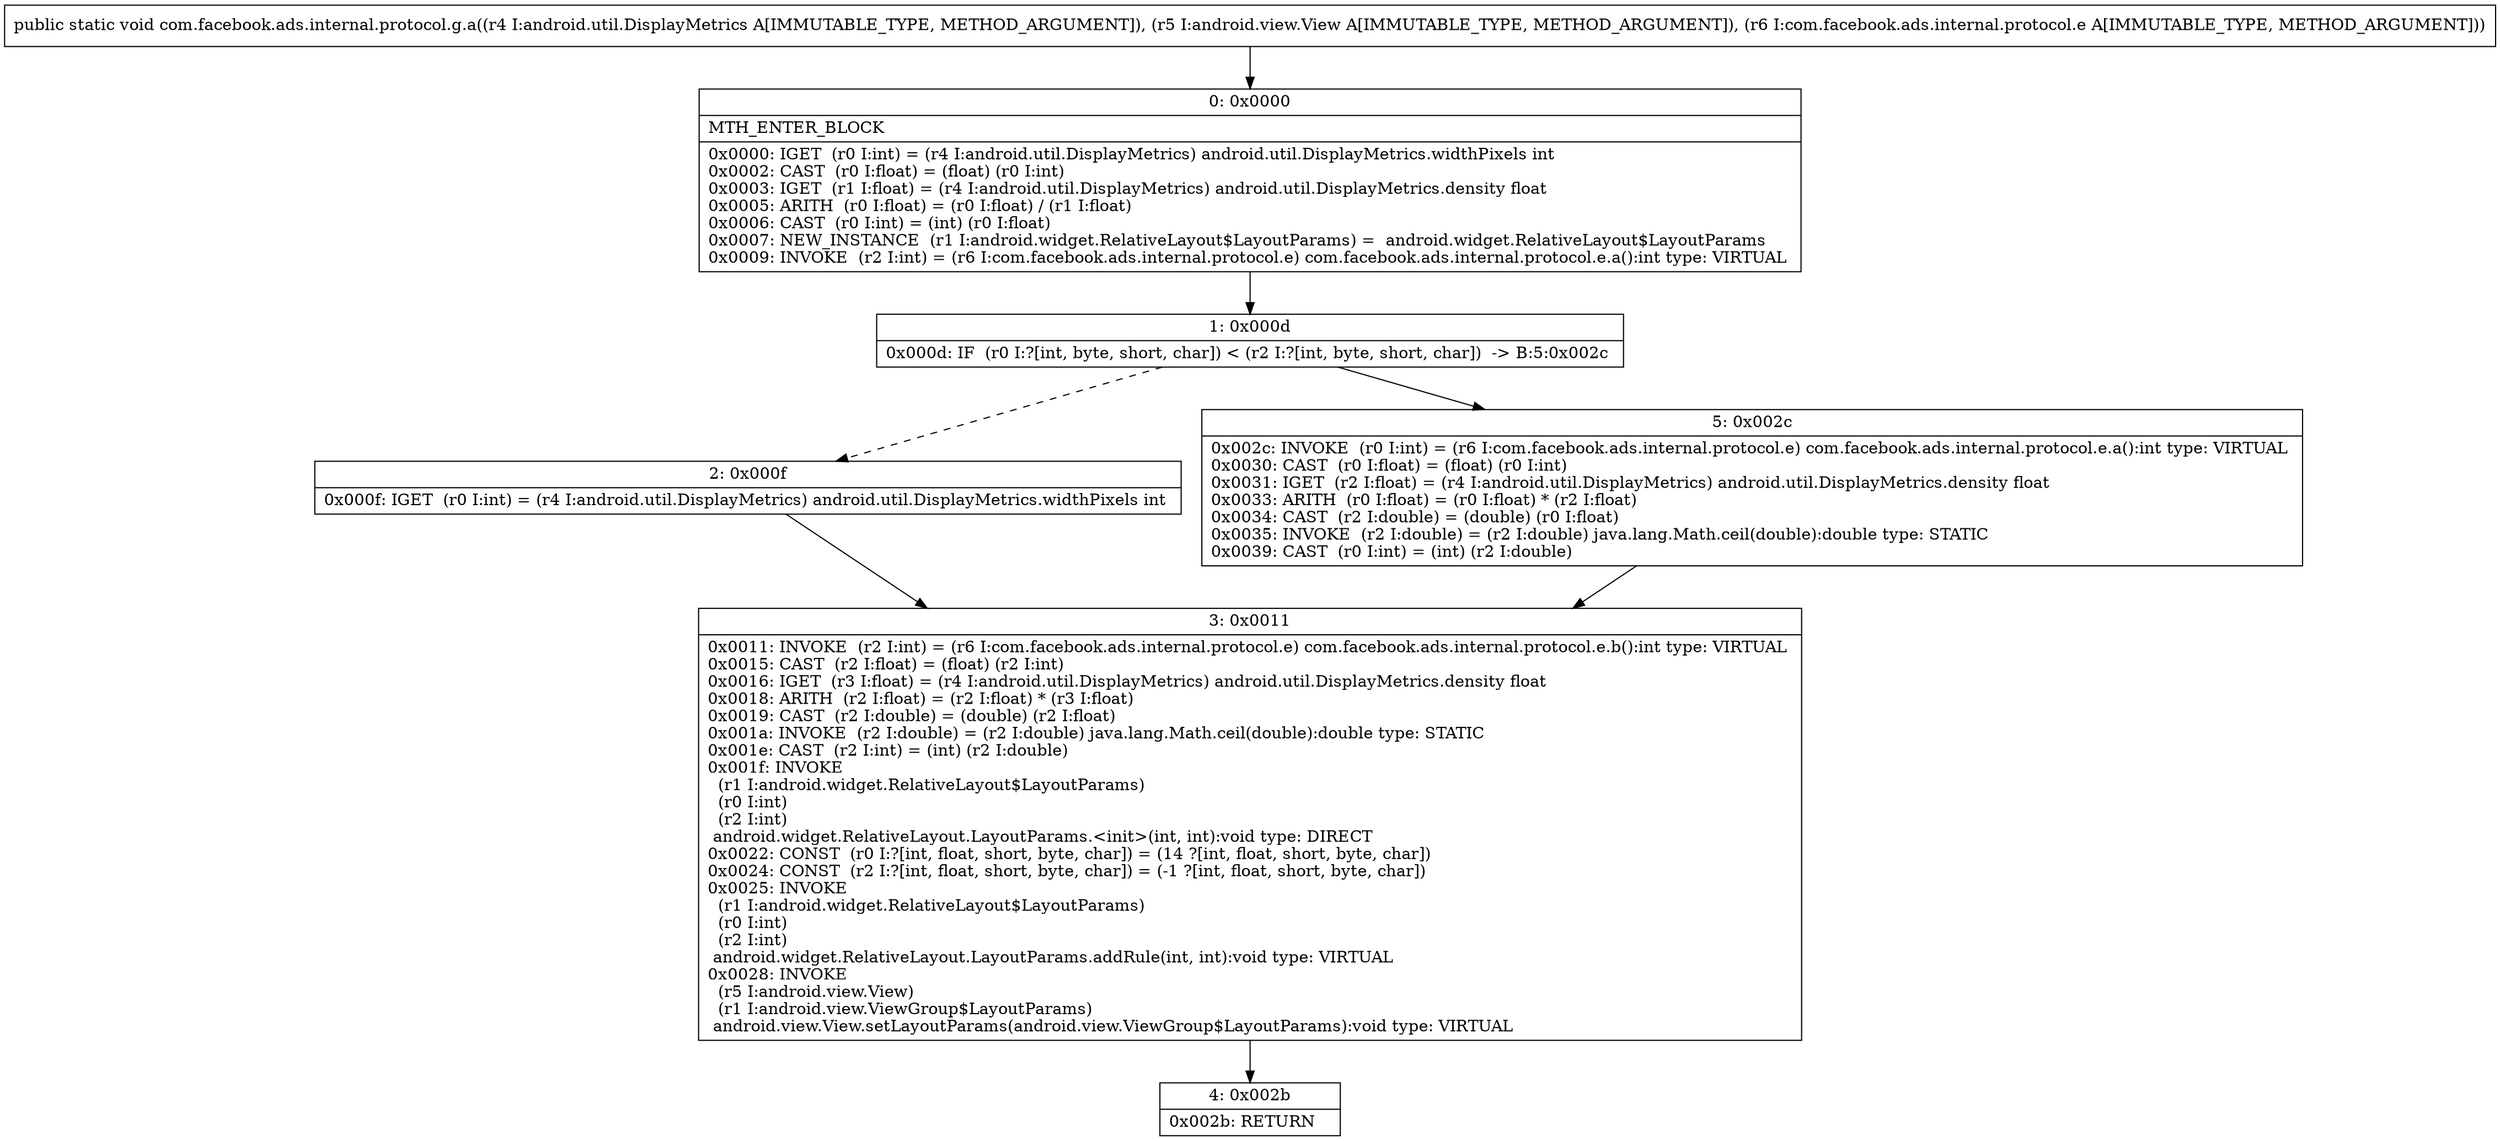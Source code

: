 digraph "CFG forcom.facebook.ads.internal.protocol.g.a(Landroid\/util\/DisplayMetrics;Landroid\/view\/View;Lcom\/facebook\/ads\/internal\/protocol\/e;)V" {
Node_0 [shape=record,label="{0\:\ 0x0000|MTH_ENTER_BLOCK\l|0x0000: IGET  (r0 I:int) = (r4 I:android.util.DisplayMetrics) android.util.DisplayMetrics.widthPixels int \l0x0002: CAST  (r0 I:float) = (float) (r0 I:int) \l0x0003: IGET  (r1 I:float) = (r4 I:android.util.DisplayMetrics) android.util.DisplayMetrics.density float \l0x0005: ARITH  (r0 I:float) = (r0 I:float) \/ (r1 I:float) \l0x0006: CAST  (r0 I:int) = (int) (r0 I:float) \l0x0007: NEW_INSTANCE  (r1 I:android.widget.RelativeLayout$LayoutParams) =  android.widget.RelativeLayout$LayoutParams \l0x0009: INVOKE  (r2 I:int) = (r6 I:com.facebook.ads.internal.protocol.e) com.facebook.ads.internal.protocol.e.a():int type: VIRTUAL \l}"];
Node_1 [shape=record,label="{1\:\ 0x000d|0x000d: IF  (r0 I:?[int, byte, short, char]) \< (r2 I:?[int, byte, short, char])  \-\> B:5:0x002c \l}"];
Node_2 [shape=record,label="{2\:\ 0x000f|0x000f: IGET  (r0 I:int) = (r4 I:android.util.DisplayMetrics) android.util.DisplayMetrics.widthPixels int \l}"];
Node_3 [shape=record,label="{3\:\ 0x0011|0x0011: INVOKE  (r2 I:int) = (r6 I:com.facebook.ads.internal.protocol.e) com.facebook.ads.internal.protocol.e.b():int type: VIRTUAL \l0x0015: CAST  (r2 I:float) = (float) (r2 I:int) \l0x0016: IGET  (r3 I:float) = (r4 I:android.util.DisplayMetrics) android.util.DisplayMetrics.density float \l0x0018: ARITH  (r2 I:float) = (r2 I:float) * (r3 I:float) \l0x0019: CAST  (r2 I:double) = (double) (r2 I:float) \l0x001a: INVOKE  (r2 I:double) = (r2 I:double) java.lang.Math.ceil(double):double type: STATIC \l0x001e: CAST  (r2 I:int) = (int) (r2 I:double) \l0x001f: INVOKE  \l  (r1 I:android.widget.RelativeLayout$LayoutParams)\l  (r0 I:int)\l  (r2 I:int)\l android.widget.RelativeLayout.LayoutParams.\<init\>(int, int):void type: DIRECT \l0x0022: CONST  (r0 I:?[int, float, short, byte, char]) = (14 ?[int, float, short, byte, char]) \l0x0024: CONST  (r2 I:?[int, float, short, byte, char]) = (\-1 ?[int, float, short, byte, char]) \l0x0025: INVOKE  \l  (r1 I:android.widget.RelativeLayout$LayoutParams)\l  (r0 I:int)\l  (r2 I:int)\l android.widget.RelativeLayout.LayoutParams.addRule(int, int):void type: VIRTUAL \l0x0028: INVOKE  \l  (r5 I:android.view.View)\l  (r1 I:android.view.ViewGroup$LayoutParams)\l android.view.View.setLayoutParams(android.view.ViewGroup$LayoutParams):void type: VIRTUAL \l}"];
Node_4 [shape=record,label="{4\:\ 0x002b|0x002b: RETURN   \l}"];
Node_5 [shape=record,label="{5\:\ 0x002c|0x002c: INVOKE  (r0 I:int) = (r6 I:com.facebook.ads.internal.protocol.e) com.facebook.ads.internal.protocol.e.a():int type: VIRTUAL \l0x0030: CAST  (r0 I:float) = (float) (r0 I:int) \l0x0031: IGET  (r2 I:float) = (r4 I:android.util.DisplayMetrics) android.util.DisplayMetrics.density float \l0x0033: ARITH  (r0 I:float) = (r0 I:float) * (r2 I:float) \l0x0034: CAST  (r2 I:double) = (double) (r0 I:float) \l0x0035: INVOKE  (r2 I:double) = (r2 I:double) java.lang.Math.ceil(double):double type: STATIC \l0x0039: CAST  (r0 I:int) = (int) (r2 I:double) \l}"];
MethodNode[shape=record,label="{public static void com.facebook.ads.internal.protocol.g.a((r4 I:android.util.DisplayMetrics A[IMMUTABLE_TYPE, METHOD_ARGUMENT]), (r5 I:android.view.View A[IMMUTABLE_TYPE, METHOD_ARGUMENT]), (r6 I:com.facebook.ads.internal.protocol.e A[IMMUTABLE_TYPE, METHOD_ARGUMENT])) }"];
MethodNode -> Node_0;
Node_0 -> Node_1;
Node_1 -> Node_2[style=dashed];
Node_1 -> Node_5;
Node_2 -> Node_3;
Node_3 -> Node_4;
Node_5 -> Node_3;
}

